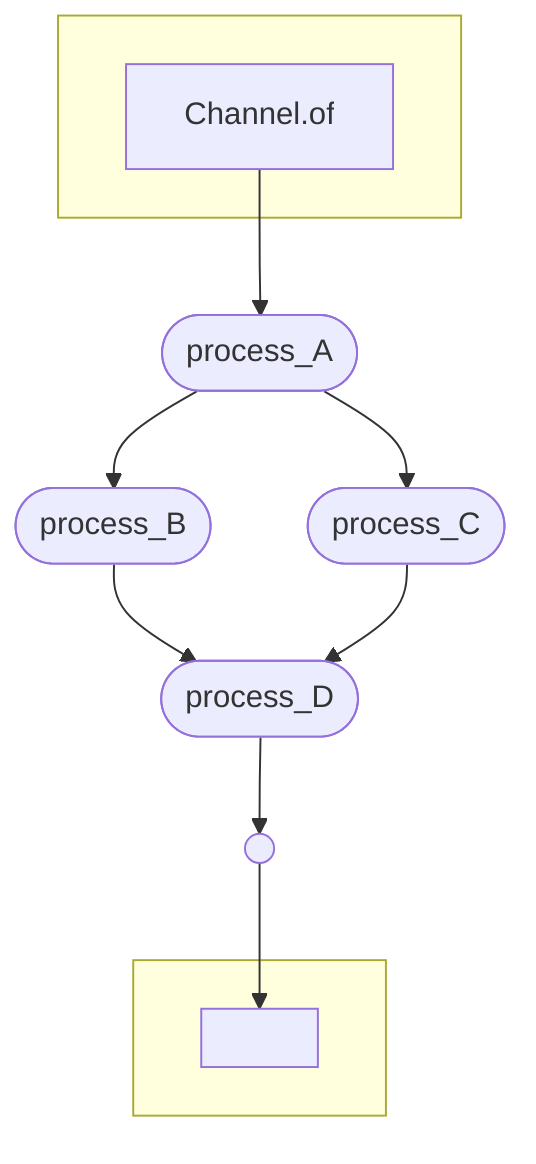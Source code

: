 flowchart TB
    subgraph " "
    v0["Channel.of"]
    end
    v1([process_A])
    v2([process_B])
    v3([process_C])
    v4([process_D])
    subgraph " "
    v6[" "]
    end
    v5(( ))
    v0 --> v1
    v1 --> v2
    v1 --> v3
    v2 --> v4
    v3 --> v4
    v4 --> v5
    v5 --> v6